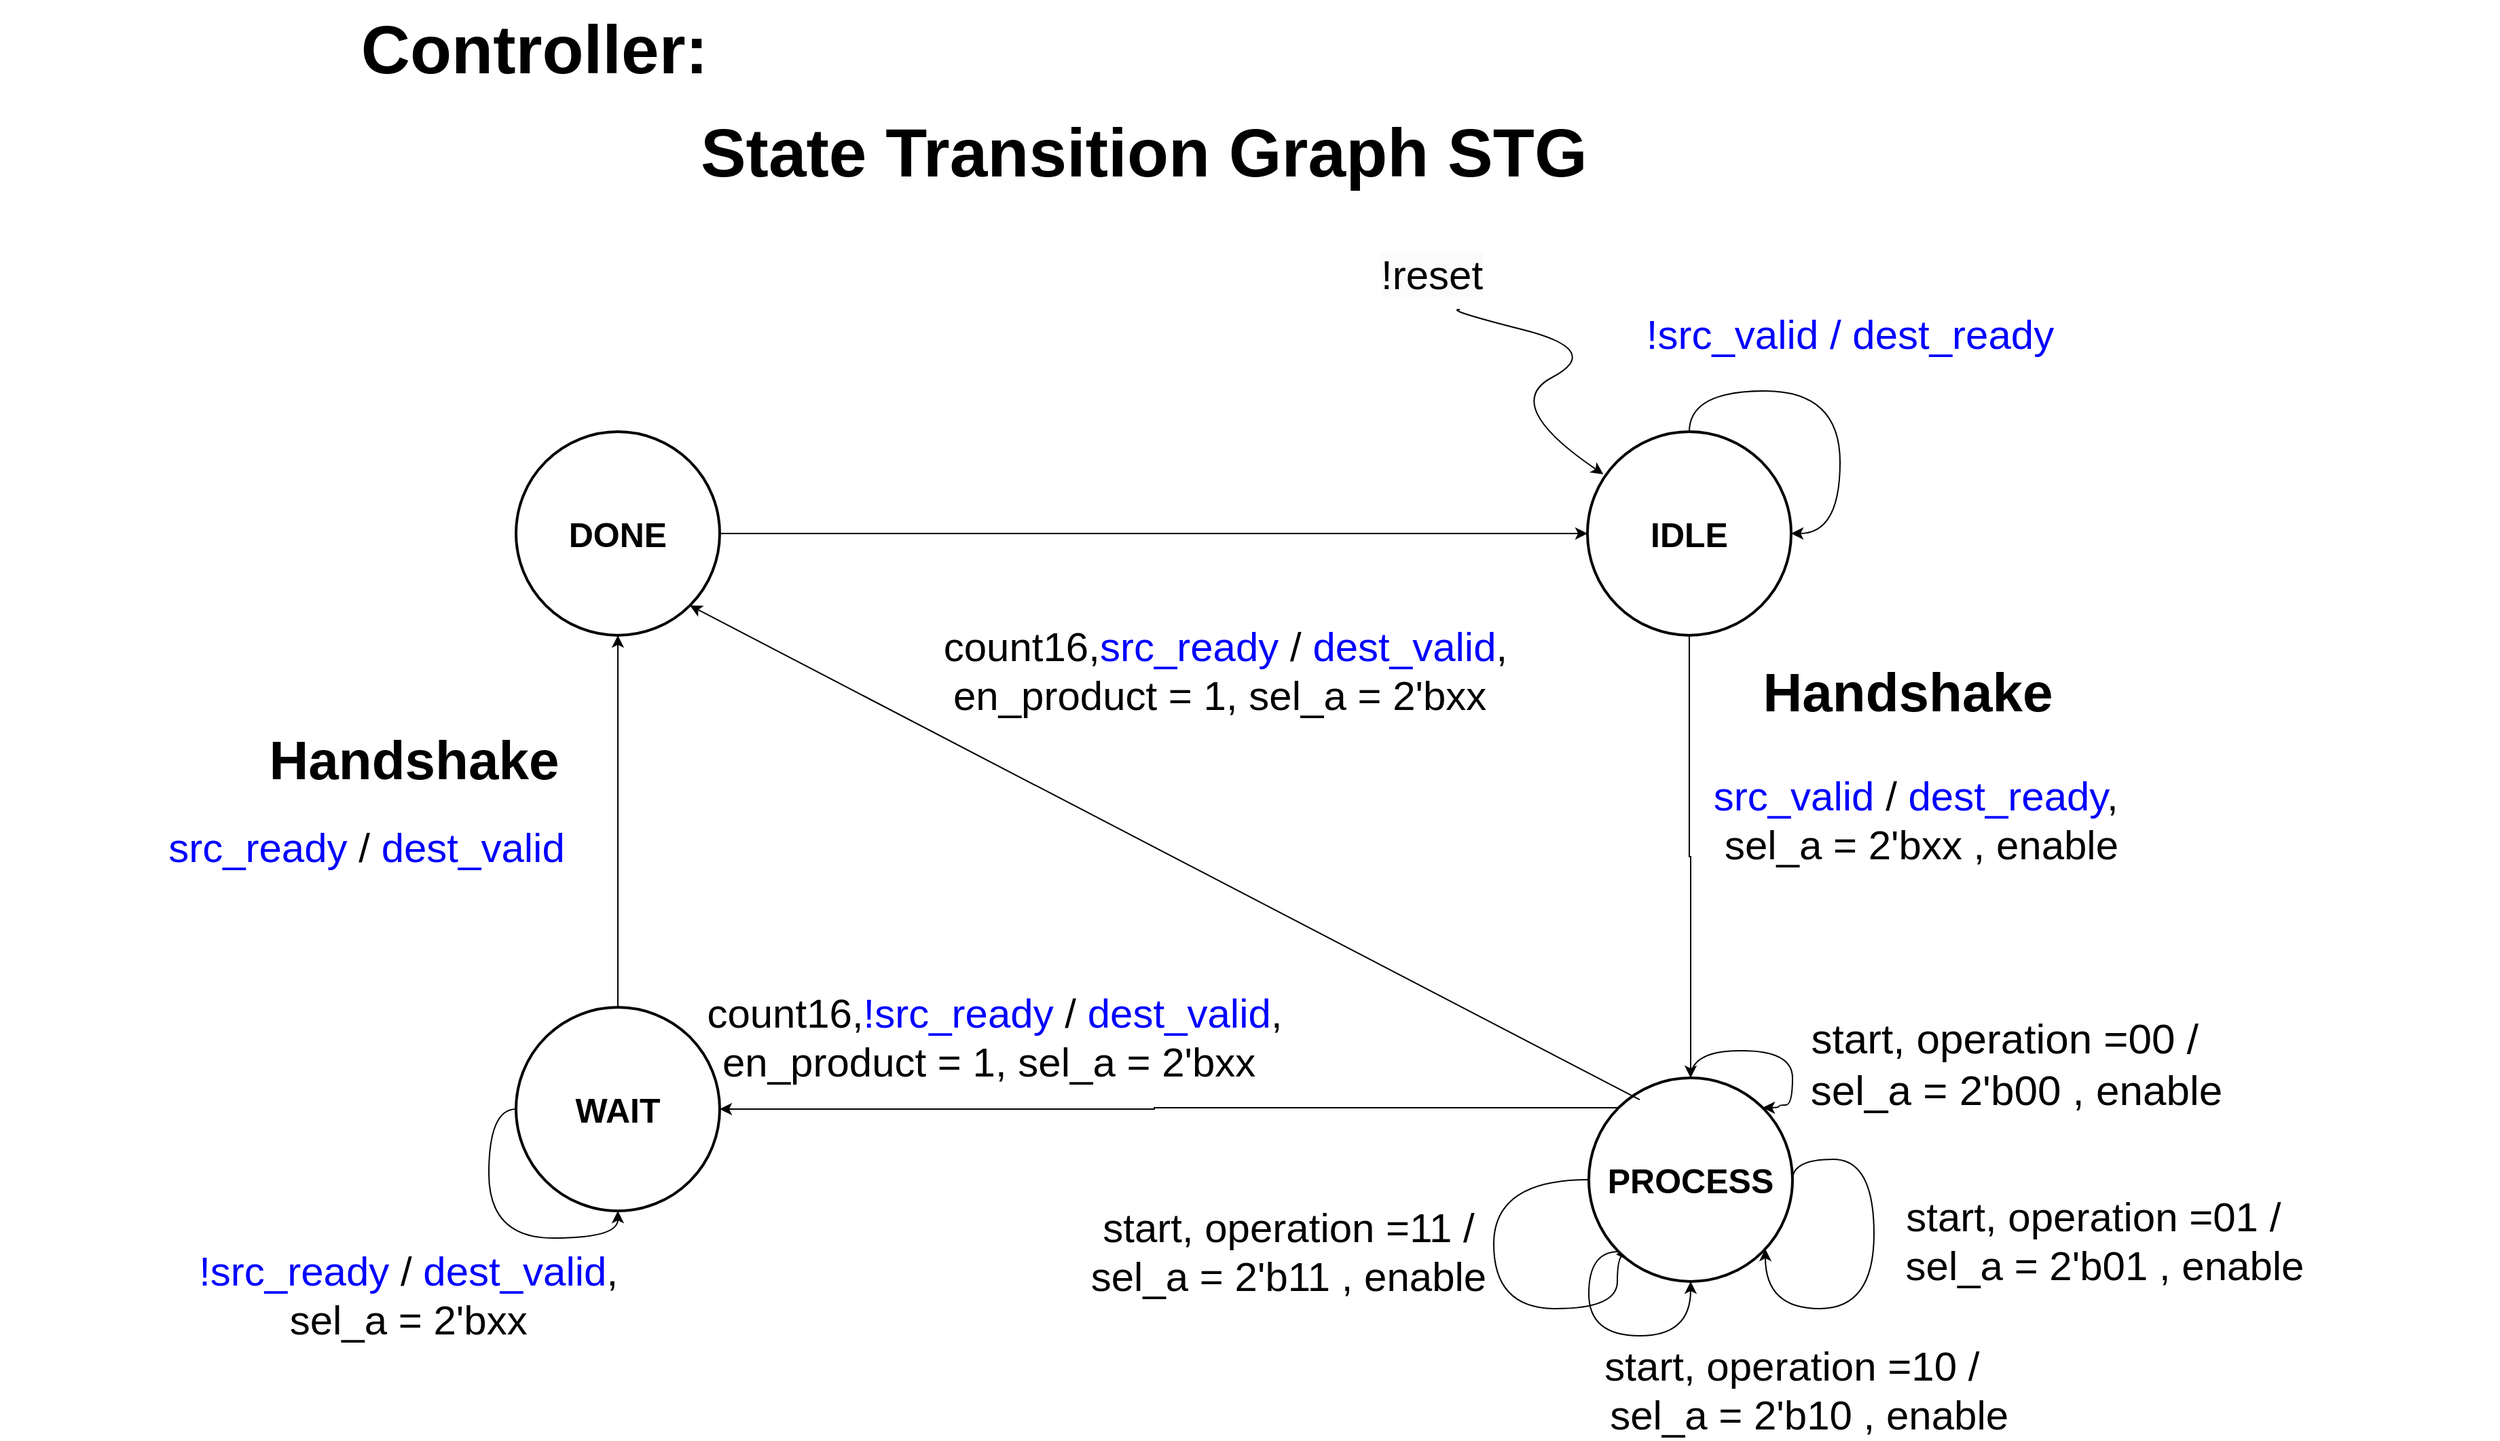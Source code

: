 <mxfile version="24.7.6">
  <diagram name="Page-1" id="FoX-252tg1TNKMLZgkpP">
    <mxGraphModel dx="2457" dy="2087" grid="1" gridSize="10" guides="1" tooltips="1" connect="1" arrows="1" fold="1" page="1" pageScale="1" pageWidth="827" pageHeight="1169" math="0" shadow="0">
      <root>
        <mxCell id="0" />
        <mxCell id="1" parent="0" />
        <mxCell id="cmFCn7VclfjNkGZ2KnOe-1" value="&lt;h1 style=&quot;margin-top: 0px;&quot;&gt;&lt;span style=&quot;background-color: initial;&quot;&gt;&lt;font style=&quot;font-size: 50px;&quot;&gt;&amp;nbsp;Controller:&lt;/font&gt;&lt;/span&gt;&lt;br&gt;&lt;/h1&gt;&lt;div&gt;&lt;span style=&quot;background-color: initial;&quot;&gt;&lt;font style=&quot;font-size: 50px;&quot;&gt;&lt;span style=&quot;white-space: pre;&quot;&gt;&#x9;&lt;/span&gt;&lt;span style=&quot;white-space: pre;&quot;&gt;&#x9;&lt;/span&gt;&amp;nbsp; &amp;nbsp;&lt;/font&gt;&lt;/span&gt;&lt;span style=&quot;font-size: 50px; background-color: initial;&quot;&gt;&lt;b&gt;State Transition Graph STG&lt;/b&gt;&lt;/span&gt;&lt;/div&gt;" style="text;html=1;whiteSpace=wrap;overflow=hidden;rounded=0;" parent="1" vertex="1">
          <mxGeometry x="-340" y="-584" width="1050" height="164" as="geometry" />
        </mxCell>
        <mxCell id="gJkU2lISzsHSFMxzYLpN-6" style="edgeStyle=orthogonalEdgeStyle;rounded=0;orthogonalLoop=1;jettySize=auto;html=1;exitX=0.5;exitY=1;exitDx=0;exitDy=0;entryX=0.5;entryY=0;entryDx=0;entryDy=0;" edge="1" parent="1" source="cmFCn7VclfjNkGZ2KnOe-2" target="cmFCn7VclfjNkGZ2KnOe-5">
          <mxGeometry relative="1" as="geometry">
            <mxPoint x="570" y="180.0" as="targetPoint" />
          </mxGeometry>
        </mxCell>
        <mxCell id="cmFCn7VclfjNkGZ2KnOe-2" value="&lt;b style=&quot;font-size: 25px;&quot;&gt;IDLE&lt;/b&gt;" style="ellipse;whiteSpace=wrap;html=1;aspect=fixed;strokeWidth=2;" parent="1" vertex="1">
          <mxGeometry x="579" y="-266" width="150" height="150" as="geometry" />
        </mxCell>
        <mxCell id="cmFCn7VclfjNkGZ2KnOe-3" style="edgeStyle=orthogonalEdgeStyle;rounded=0;orthogonalLoop=1;jettySize=auto;html=1;exitX=0;exitY=1;exitDx=0;exitDy=0;curved=1;entryX=0.5;entryY=1;entryDx=0;entryDy=0;" parent="1" source="cmFCn7VclfjNkGZ2KnOe-5" target="cmFCn7VclfjNkGZ2KnOe-5" edge="1">
          <mxGeometry relative="1" as="geometry">
            <mxPoint x="660.0" y="370" as="targetPoint" />
            <Array as="points">
              <mxPoint x="580" y="338" />
              <mxPoint x="580" y="400" />
              <mxPoint x="655" y="400" />
            </Array>
          </mxGeometry>
        </mxCell>
        <mxCell id="cmFCn7VclfjNkGZ2KnOe-4" style="edgeStyle=orthogonalEdgeStyle;rounded=0;orthogonalLoop=1;jettySize=auto;html=1;exitX=0;exitY=0.5;exitDx=0;exitDy=0;curved=1;" parent="1" source="cmFCn7VclfjNkGZ2KnOe-5" edge="1">
          <mxGeometry relative="1" as="geometry">
            <mxPoint x="600" y="340" as="targetPoint" />
            <Array as="points">
              <mxPoint x="510" y="285" />
              <mxPoint x="510" y="380" />
              <mxPoint x="601" y="380" />
            </Array>
          </mxGeometry>
        </mxCell>
        <mxCell id="cmFCn7VclfjNkGZ2KnOe-20" style="edgeStyle=orthogonalEdgeStyle;rounded=0;orthogonalLoop=1;jettySize=auto;html=1;exitX=0;exitY=0;exitDx=0;exitDy=0;entryX=1;entryY=0.5;entryDx=0;entryDy=0;" parent="1" source="cmFCn7VclfjNkGZ2KnOe-5" target="cmFCn7VclfjNkGZ2KnOe-21" edge="1">
          <mxGeometry relative="1" as="geometry">
            <mxPoint x="-10.0" y="233" as="targetPoint" />
          </mxGeometry>
        </mxCell>
        <mxCell id="cmFCn7VclfjNkGZ2KnOe-5" value="&lt;b style=&quot;font-size: 25px;&quot;&gt;PROCESS&lt;/b&gt;" style="ellipse;whiteSpace=wrap;html=1;aspect=fixed;strokeWidth=2;" parent="1" vertex="1">
          <mxGeometry x="580" y="210" width="150" height="150" as="geometry" />
        </mxCell>
        <mxCell id="cmFCn7VclfjNkGZ2KnOe-8" value="" style="curved=1;endArrow=classic;html=1;rounded=0;entryX=0.078;entryY=0.209;entryDx=0;entryDy=0;entryPerimeter=0;" parent="1" target="cmFCn7VclfjNkGZ2KnOe-2" edge="1">
          <mxGeometry width="50" height="50" relative="1" as="geometry">
            <mxPoint x="485" y="-356" as="sourcePoint" />
            <mxPoint x="465.003" y="-254.033" as="targetPoint" />
            <Array as="points">
              <mxPoint x="472.97" y="-356" />
              <mxPoint x="591" y="-326" />
              <mxPoint x="515" y="-286" />
            </Array>
          </mxGeometry>
        </mxCell>
        <mxCell id="cmFCn7VclfjNkGZ2KnOe-9" value="&lt;font style=&quot;font-size: 30px;&quot;&gt;&lt;font color=&quot;#0000ff&quot;&gt;!src_valid / dest_ready&lt;/font&gt;&lt;/font&gt;" style="text;html=1;align=center;verticalAlign=middle;whiteSpace=wrap;rounded=0;" parent="1" vertex="1">
          <mxGeometry x="615" y="-370" width="315" height="64" as="geometry" />
        </mxCell>
        <mxCell id="cmFCn7VclfjNkGZ2KnOe-10" value="&lt;font style=&quot;font-size: 30px;&quot;&gt;&lt;font color=&quot;#0000ff&quot;&gt;src_valid&lt;/font&gt; / &lt;font color=&quot;#0000ff&quot;&gt;dest_ready&lt;/font&gt;,&amp;nbsp;&lt;/font&gt;&lt;div&gt;&lt;font style=&quot;font-size: 30px;&quot;&gt;sel_a = 2&#39;bxx , enable&lt;/font&gt;&lt;/div&gt;" style="text;html=1;align=center;verticalAlign=middle;whiteSpace=wrap;rounded=0;" parent="1" vertex="1">
          <mxGeometry x="520" y="-10" width="610" height="60" as="geometry" />
        </mxCell>
        <mxCell id="cmFCn7VclfjNkGZ2KnOe-11" style="edgeStyle=orthogonalEdgeStyle;rounded=0;orthogonalLoop=1;jettySize=auto;html=1;exitX=1;exitY=0.5;exitDx=0;exitDy=0;curved=1;" parent="1" source="cmFCn7VclfjNkGZ2KnOe-5" target="cmFCn7VclfjNkGZ2KnOe-5" edge="1">
          <mxGeometry relative="1" as="geometry">
            <Array as="points">
              <mxPoint x="730" y="270" />
              <mxPoint x="790" y="270" />
              <mxPoint x="790" y="380" />
              <mxPoint x="710" y="380" />
            </Array>
          </mxGeometry>
        </mxCell>
        <mxCell id="cmFCn7VclfjNkGZ2KnOe-12" value="&lt;font style=&quot;font-size: 30px;&quot;&gt;start, operation =01 /&amp;nbsp;&amp;nbsp;&lt;/font&gt;&lt;div&gt;&lt;font style=&quot;font-size: 30px;&quot;&gt;sel_a = 2&#39;b01 , enable&lt;/font&gt;&lt;/div&gt;" style="text;html=1;align=center;verticalAlign=middle;whiteSpace=wrap;rounded=0;" parent="1" vertex="1">
          <mxGeometry x="670" y="300" width="580" height="60" as="geometry" />
        </mxCell>
        <mxCell id="cmFCn7VclfjNkGZ2KnOe-13" value="&lt;font style=&quot;font-size: 30px;&quot;&gt;start, operation =10 /&lt;span style=&quot;font-size: 31px;&quot;&gt;&amp;nbsp;&lt;/span&gt;&lt;/font&gt;&lt;div&gt;&lt;font style=&quot;font-size: 30px;&quot;&gt;&amp;nbsp; sel_a = 2&#39;b10 , enable&lt;/font&gt;&lt;/div&gt;" style="text;html=1;align=center;verticalAlign=middle;whiteSpace=wrap;rounded=0;rotation=0;" parent="1" vertex="1">
          <mxGeometry x="434" y="410" width="600" height="60" as="geometry" />
        </mxCell>
        <mxCell id="cmFCn7VclfjNkGZ2KnOe-14" value="&lt;font style=&quot;font-size: 30px;&quot;&gt;start, operation =11 /&lt;/font&gt;&lt;div&gt;&lt;font style=&quot;font-size: 30px;&quot;&gt;sel_a = 2&#39;b11 , enable&lt;/font&gt;&lt;/div&gt;" style="text;html=1;align=center;verticalAlign=middle;whiteSpace=wrap;rounded=0;" parent="1" vertex="1">
          <mxGeometry x="69" y="308" width="580" height="60" as="geometry" />
        </mxCell>
        <mxCell id="cmFCn7VclfjNkGZ2KnOe-15" style="edgeStyle=orthogonalEdgeStyle;rounded=0;orthogonalLoop=1;jettySize=auto;html=1;exitX=0.5;exitY=0;exitDx=0;exitDy=0;entryX=1;entryY=0;entryDx=0;entryDy=0;curved=1;" parent="1" source="cmFCn7VclfjNkGZ2KnOe-5" target="cmFCn7VclfjNkGZ2KnOe-5" edge="1">
          <mxGeometry relative="1" as="geometry">
            <Array as="points">
              <mxPoint x="655" y="190" />
              <mxPoint x="730" y="190" />
              <mxPoint x="730" y="230" />
              <mxPoint x="720" y="230" />
              <mxPoint x="720" y="232" />
            </Array>
          </mxGeometry>
        </mxCell>
        <mxCell id="cmFCn7VclfjNkGZ2KnOe-16" value="&lt;font style=&quot;font-size: 31px;&quot;&gt;start, operation =00 / &amp;nbsp;&lt;/font&gt;&lt;div&gt;&lt;font style=&quot;font-size: 31px;&quot;&gt;sel_a = 2&#39;b00 , enable&lt;/font&gt;&lt;/div&gt;" style="text;html=1;align=center;verticalAlign=middle;whiteSpace=wrap;rounded=0;" parent="1" vertex="1">
          <mxGeometry x="590" y="170" width="610" height="60" as="geometry" />
        </mxCell>
        <mxCell id="cmFCn7VclfjNkGZ2KnOe-17" value="&lt;font style=&quot;font-size: 30px;&quot;&gt;count16,&lt;font color=&quot;#0000ff&quot;&gt;!src_ready&lt;/font&gt; /&amp;nbsp;&lt;font color=&quot;#0000ff&quot;&gt;dest_valid&lt;/font&gt;,&lt;/font&gt;&lt;div&gt;&lt;span style=&quot;font-size: 30px;&quot;&gt;en_product = 1,&amp;nbsp;&lt;/span&gt;&lt;span style=&quot;font-size: 30px; background-color: initial;&quot;&gt;sel_a = 2&#39;bxx&amp;nbsp;&lt;/span&gt;&lt;/div&gt;" style="text;html=1;align=center;verticalAlign=middle;whiteSpace=wrap;rounded=0;" parent="1" vertex="1">
          <mxGeometry x="-80" y="150" width="445" height="60" as="geometry" />
        </mxCell>
        <mxCell id="cmFCn7VclfjNkGZ2KnOe-18" value="&lt;font style=&quot;font-size: 40px;&quot;&gt;&lt;b&gt;Handshake&lt;/b&gt;&lt;/font&gt;" style="text;html=1;align=center;verticalAlign=middle;whiteSpace=wrap;rounded=0;" parent="1" vertex="1">
          <mxGeometry x="660" y="-110" width="310" height="70" as="geometry" />
        </mxCell>
        <mxCell id="cmFCn7VclfjNkGZ2KnOe-21" value="&lt;b style=&quot;font-size: 25px;&quot;&gt;WAIT&lt;/b&gt;" style="ellipse;whiteSpace=wrap;html=1;aspect=fixed;strokeWidth=2;" parent="1" vertex="1">
          <mxGeometry x="-210" y="158" width="150" height="150" as="geometry" />
        </mxCell>
        <mxCell id="cmFCn7VclfjNkGZ2KnOe-22" value="&lt;font style=&quot;font-size: 30px;&quot;&gt;&lt;font color=&quot;#0000ff&quot;&gt;!src_ready&lt;/font&gt; /&amp;nbsp;&lt;font color=&quot;#0000ff&quot;&gt;dest_valid&lt;/font&gt;,&amp;nbsp;&lt;/font&gt;&lt;div&gt;&lt;font style=&quot;font-size: 30px;&quot;&gt;sel_a = 2&#39;bxx&amp;nbsp;&lt;/font&gt;&lt;/div&gt;" style="text;html=1;align=center;verticalAlign=middle;whiteSpace=wrap;rounded=0;" parent="1" vertex="1">
          <mxGeometry x="-520" y="340" width="470" height="60" as="geometry" />
        </mxCell>
        <mxCell id="cmFCn7VclfjNkGZ2KnOe-25" style="edgeStyle=orthogonalEdgeStyle;rounded=0;orthogonalLoop=1;jettySize=auto;html=1;exitX=0;exitY=0.5;exitDx=0;exitDy=0;entryX=0.5;entryY=1;entryDx=0;entryDy=0;curved=1;" parent="1" source="cmFCn7VclfjNkGZ2KnOe-21" target="cmFCn7VclfjNkGZ2KnOe-21" edge="1">
          <mxGeometry relative="1" as="geometry" />
        </mxCell>
        <mxCell id="cmFCn7VclfjNkGZ2KnOe-28" value="&lt;b style=&quot;font-size: 25px;&quot;&gt;DONE&lt;/b&gt;" style="ellipse;whiteSpace=wrap;html=1;aspect=fixed;strokeWidth=2;" parent="1" vertex="1">
          <mxGeometry x="-210" y="-266" width="150" height="150" as="geometry" />
        </mxCell>
        <mxCell id="cmFCn7VclfjNkGZ2KnOe-29" value="" style="edgeStyle=none;orthogonalLoop=1;jettySize=auto;html=1;rounded=0;exitX=0.5;exitY=0;exitDx=0;exitDy=0;entryX=0.5;entryY=1;entryDx=0;entryDy=0;" parent="1" source="cmFCn7VclfjNkGZ2KnOe-21" target="cmFCn7VclfjNkGZ2KnOe-28" edge="1">
          <mxGeometry width="80" relative="1" as="geometry">
            <mxPoint x="-190" as="sourcePoint" />
            <mxPoint x="-110" as="targetPoint" />
            <Array as="points" />
          </mxGeometry>
        </mxCell>
        <mxCell id="cmFCn7VclfjNkGZ2KnOe-31" value="" style="edgeStyle=none;orthogonalLoop=1;jettySize=auto;html=1;rounded=0;exitX=1;exitY=0.5;exitDx=0;exitDy=0;curved=1;" parent="1" source="cmFCn7VclfjNkGZ2KnOe-28" target="cmFCn7VclfjNkGZ2KnOe-2" edge="1">
          <mxGeometry width="80" relative="1" as="geometry">
            <mxPoint x="90" y="-140" as="sourcePoint" />
            <mxPoint x="170" y="-140" as="targetPoint" />
            <Array as="points" />
          </mxGeometry>
        </mxCell>
        <mxCell id="cmFCn7VclfjNkGZ2KnOe-32" value="&lt;font style=&quot;font-size: 30px;&quot;&gt;&lt;font color=&quot;#0000ff&quot;&gt;src_ready&amp;nbsp;&lt;/font&gt;/ &lt;font color=&quot;#0000ff&quot;&gt;dest_valid&lt;/font&gt;&lt;/font&gt;" style="text;html=1;align=center;verticalAlign=middle;whiteSpace=wrap;rounded=0;" parent="1" vertex="1">
          <mxGeometry x="-590" y="10" width="540" height="60" as="geometry" />
        </mxCell>
        <mxCell id="cmFCn7VclfjNkGZ2KnOe-33" value="&lt;font style=&quot;font-size: 40px;&quot;&gt;&lt;b&gt;Handshake&lt;/b&gt;&lt;/font&gt;" style="text;html=1;align=center;verticalAlign=middle;whiteSpace=wrap;rounded=0;" parent="1" vertex="1">
          <mxGeometry x="-440" y="-60" width="310" height="70" as="geometry" />
        </mxCell>
        <mxCell id="gJkU2lISzsHSFMxzYLpN-2" style="edgeStyle=orthogonalEdgeStyle;rounded=0;orthogonalLoop=1;jettySize=auto;html=1;exitX=0.5;exitY=0;exitDx=0;exitDy=0;entryX=1;entryY=0.5;entryDx=0;entryDy=0;curved=1;" edge="1" parent="1" source="cmFCn7VclfjNkGZ2KnOe-2" target="cmFCn7VclfjNkGZ2KnOe-2">
          <mxGeometry relative="1" as="geometry">
            <Array as="points">
              <mxPoint x="654" y="-296" />
              <mxPoint x="765" y="-296" />
              <mxPoint x="765" y="-191" />
            </Array>
          </mxGeometry>
        </mxCell>
        <mxCell id="gJkU2lISzsHSFMxzYLpN-3" value="&lt;span style=&quot;color: rgb(0, 0, 0); font-family: Helvetica; font-size: 30px; font-style: normal; font-variant-ligatures: normal; font-variant-caps: normal; font-weight: 400; letter-spacing: normal; orphans: 2; text-align: center; text-indent: 0px; text-transform: none; widows: 2; word-spacing: 0px; -webkit-text-stroke-width: 0px; white-space: normal; background-color: rgb(251, 251, 251); text-decoration-thickness: initial; text-decoration-style: initial; text-decoration-color: initial; display: inline !important; float: none;&quot;&gt;!reset&lt;/span&gt;" style="text;whiteSpace=wrap;html=1;" vertex="1" parent="1">
          <mxGeometry x="425" y="-406" width="130" height="60" as="geometry" />
        </mxCell>
        <mxCell id="gJkU2lISzsHSFMxzYLpN-9" value="" style="edgeStyle=none;orthogonalLoop=1;jettySize=auto;html=1;rounded=0;exitX=0.045;exitY=0.935;exitDx=0;exitDy=0;entryX=1;entryY=1;entryDx=0;entryDy=0;exitPerimeter=0;" edge="1" parent="1" source="cmFCn7VclfjNkGZ2KnOe-16" target="cmFCn7VclfjNkGZ2KnOe-28">
          <mxGeometry width="80" relative="1" as="geometry">
            <mxPoint x="240" y="-20" as="sourcePoint" />
            <mxPoint x="320" y="-20" as="targetPoint" />
            <Array as="points" />
          </mxGeometry>
        </mxCell>
        <mxCell id="gJkU2lISzsHSFMxzYLpN-10" value="&lt;font style=&quot;font-size: 30px;&quot;&gt;count16,&lt;font color=&quot;#0000ff&quot;&gt;src_ready&lt;/font&gt; /&amp;nbsp;&lt;font color=&quot;#0000ff&quot;&gt;dest_valid&lt;/font&gt;,&lt;/font&gt;&lt;div&gt;&lt;span style=&quot;font-size: 30px;&quot;&gt;en_product = 1,&amp;nbsp;&lt;/span&gt;&lt;span style=&quot;font-size: 30px; background-color: initial;&quot;&gt;sel_a = 2&#39;bxx&amp;nbsp;&lt;/span&gt;&lt;/div&gt;" style="text;html=1;align=center;verticalAlign=middle;whiteSpace=wrap;rounded=0;" vertex="1" parent="1">
          <mxGeometry x="90" y="-120" width="445" height="60" as="geometry" />
        </mxCell>
      </root>
    </mxGraphModel>
  </diagram>
</mxfile>
